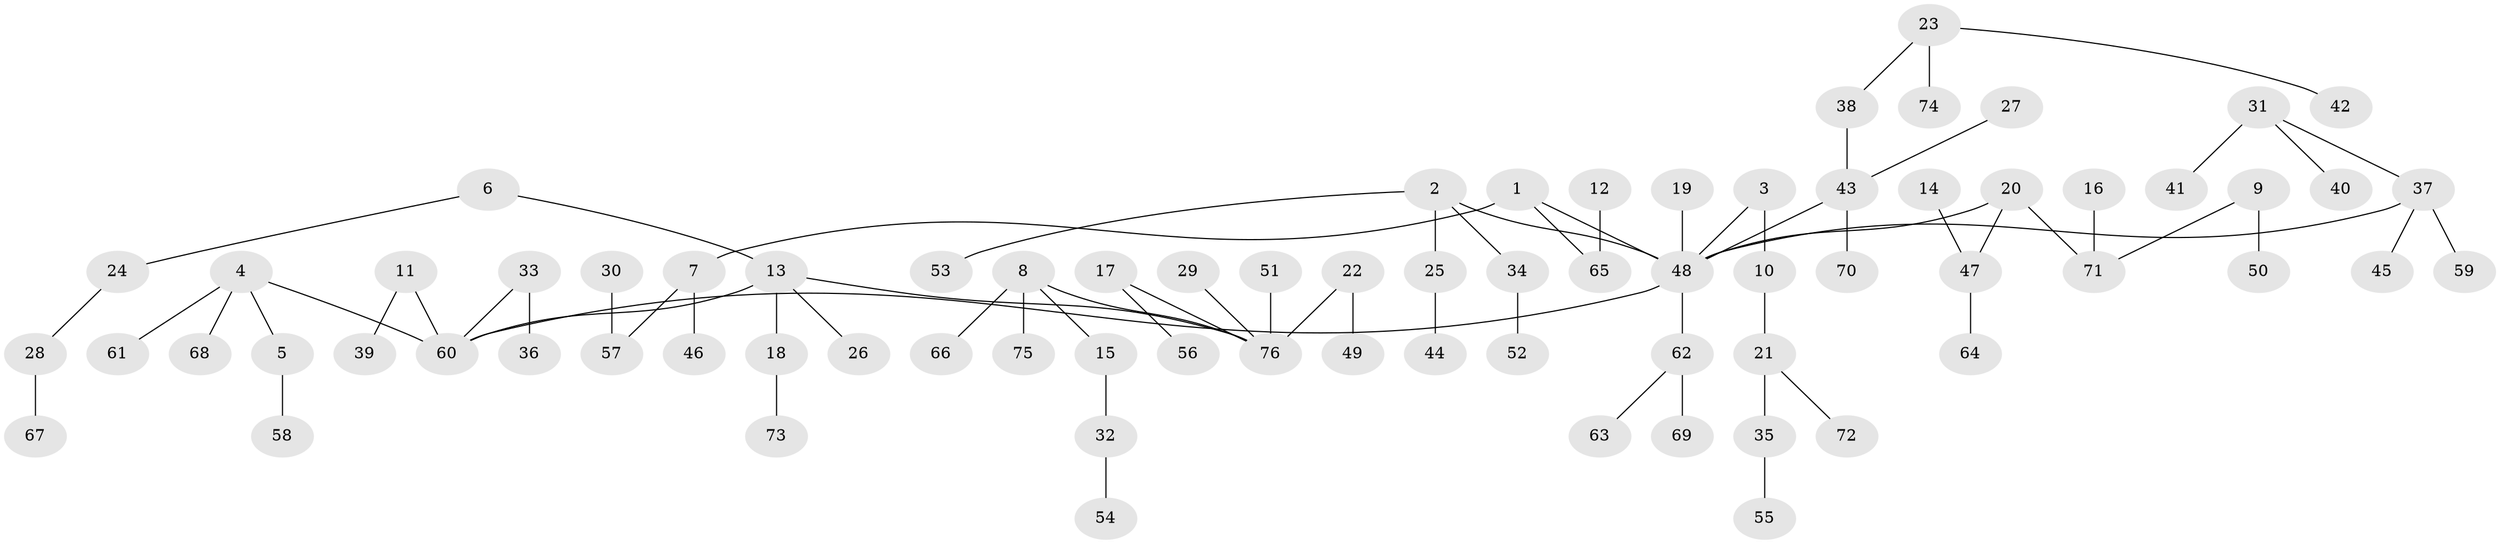 // original degree distribution, {6: 0.018518518518518517, 10: 0.009259259259259259, 3: 0.09259259259259259, 4: 0.06481481481481481, 2: 0.2962962962962963, 7: 0.009259259259259259, 5: 0.018518518518518517, 1: 0.49074074074074076}
// Generated by graph-tools (version 1.1) at 2025/37/03/04/25 23:37:15]
// undirected, 76 vertices, 75 edges
graph export_dot {
  node [color=gray90,style=filled];
  1;
  2;
  3;
  4;
  5;
  6;
  7;
  8;
  9;
  10;
  11;
  12;
  13;
  14;
  15;
  16;
  17;
  18;
  19;
  20;
  21;
  22;
  23;
  24;
  25;
  26;
  27;
  28;
  29;
  30;
  31;
  32;
  33;
  34;
  35;
  36;
  37;
  38;
  39;
  40;
  41;
  42;
  43;
  44;
  45;
  46;
  47;
  48;
  49;
  50;
  51;
  52;
  53;
  54;
  55;
  56;
  57;
  58;
  59;
  60;
  61;
  62;
  63;
  64;
  65;
  66;
  67;
  68;
  69;
  70;
  71;
  72;
  73;
  74;
  75;
  76;
  1 -- 7 [weight=1.0];
  1 -- 48 [weight=1.0];
  1 -- 65 [weight=1.0];
  2 -- 25 [weight=1.0];
  2 -- 34 [weight=1.0];
  2 -- 48 [weight=1.0];
  2 -- 53 [weight=1.0];
  3 -- 10 [weight=1.0];
  3 -- 48 [weight=1.0];
  4 -- 5 [weight=1.0];
  4 -- 60 [weight=1.0];
  4 -- 61 [weight=1.0];
  4 -- 68 [weight=1.0];
  5 -- 58 [weight=1.0];
  6 -- 13 [weight=1.0];
  6 -- 24 [weight=1.0];
  7 -- 46 [weight=1.0];
  7 -- 57 [weight=1.0];
  8 -- 15 [weight=1.0];
  8 -- 66 [weight=1.0];
  8 -- 75 [weight=1.0];
  8 -- 76 [weight=1.0];
  9 -- 50 [weight=1.0];
  9 -- 71 [weight=1.0];
  10 -- 21 [weight=1.0];
  11 -- 39 [weight=1.0];
  11 -- 60 [weight=1.0];
  12 -- 65 [weight=1.0];
  13 -- 18 [weight=1.0];
  13 -- 26 [weight=1.0];
  13 -- 60 [weight=1.0];
  13 -- 76 [weight=1.0];
  14 -- 47 [weight=1.0];
  15 -- 32 [weight=1.0];
  16 -- 71 [weight=1.0];
  17 -- 56 [weight=1.0];
  17 -- 76 [weight=1.0];
  18 -- 73 [weight=1.0];
  19 -- 48 [weight=1.0];
  20 -- 47 [weight=1.0];
  20 -- 48 [weight=1.0];
  20 -- 71 [weight=1.0];
  21 -- 35 [weight=1.0];
  21 -- 72 [weight=1.0];
  22 -- 49 [weight=1.0];
  22 -- 76 [weight=1.0];
  23 -- 38 [weight=1.0];
  23 -- 42 [weight=1.0];
  23 -- 74 [weight=1.0];
  24 -- 28 [weight=1.0];
  25 -- 44 [weight=1.0];
  27 -- 43 [weight=1.0];
  28 -- 67 [weight=1.0];
  29 -- 76 [weight=1.0];
  30 -- 57 [weight=1.0];
  31 -- 37 [weight=1.0];
  31 -- 40 [weight=1.0];
  31 -- 41 [weight=1.0];
  32 -- 54 [weight=1.0];
  33 -- 36 [weight=1.0];
  33 -- 60 [weight=1.0];
  34 -- 52 [weight=1.0];
  35 -- 55 [weight=1.0];
  37 -- 45 [weight=1.0];
  37 -- 48 [weight=1.0];
  37 -- 59 [weight=1.0];
  38 -- 43 [weight=1.0];
  43 -- 48 [weight=1.0];
  43 -- 70 [weight=1.0];
  47 -- 64 [weight=1.0];
  48 -- 60 [weight=1.0];
  48 -- 62 [weight=1.0];
  51 -- 76 [weight=1.0];
  62 -- 63 [weight=1.0];
  62 -- 69 [weight=1.0];
}

